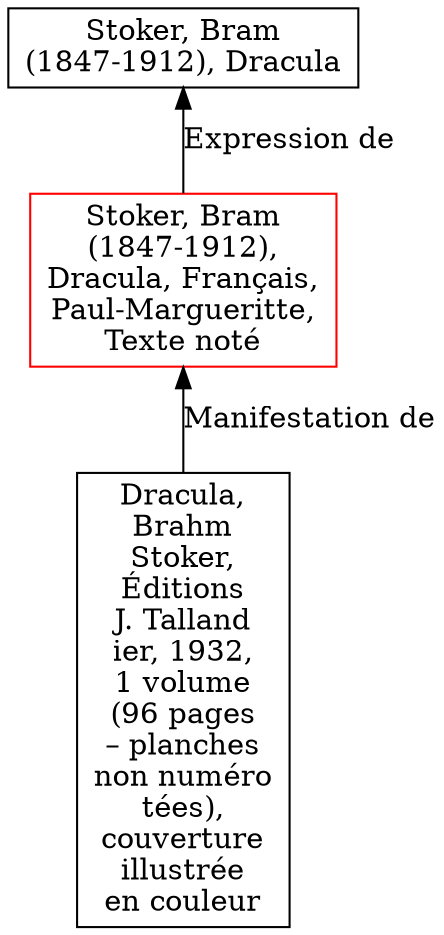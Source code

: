 // Notice UMLRM0059
digraph UMLRM0059 {
	node [align=left shape=rect]
	size="20,20"
	rankdir=BT
	UMLRM0059 [label="Stoker, Bram
(1847-1912),
Dracula, Français,
Paul-Margueritte,
Texte noté" color=red]
	UMLRM0004 [label="Stoker, Bram
(1847-1912), Dracula"]
	UMLRM0059 -> UMLRM0004 [label="Expression de"]
	UMLRM0060 [label="Dracula,
Brahm
Stoker,
Éditions
J. Talland
ier, 1932,
1 volume
(96 pages
– planches
non numéro
tées),
couverture
illustrée
en couleur"]
	UMLRM0060 -> UMLRM0059 [label="Manifestation de"]
}
